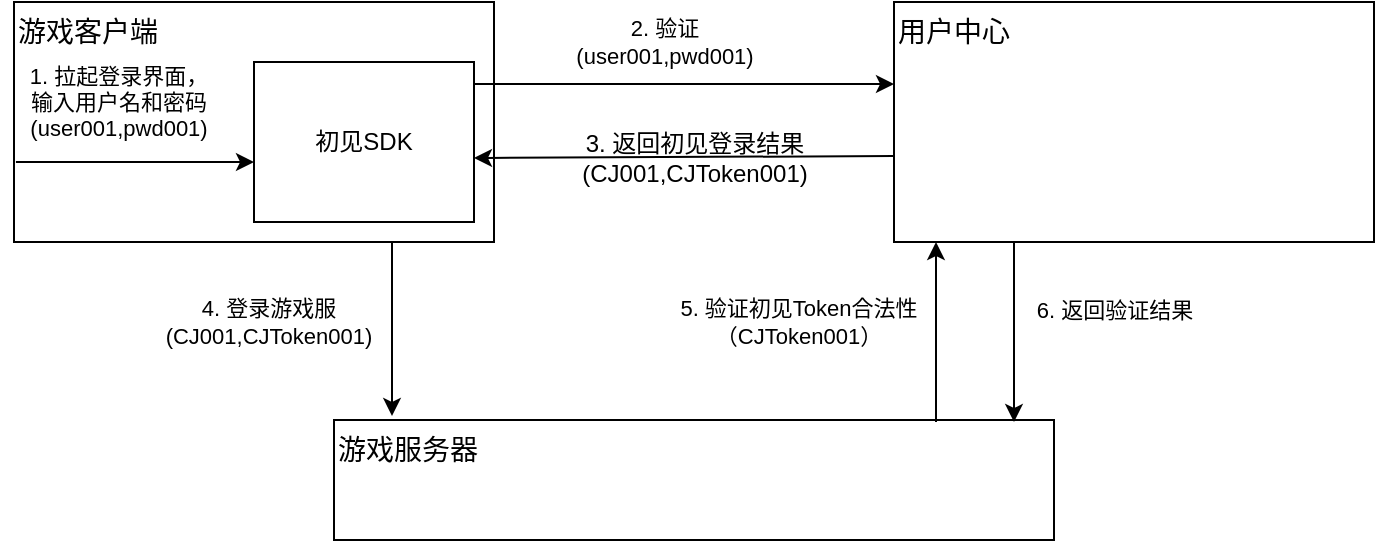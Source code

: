 <mxfile version="13.2.6" type="github">
  <diagram id="dxd3tHD40WdAk8Pdft18" name="Page-1">
    <mxGraphModel dx="1422" dy="761" grid="1" gridSize="10" guides="1" tooltips="1" connect="1" arrows="1" fold="1" page="1" pageScale="1" pageWidth="827" pageHeight="1169" math="0" shadow="0">
      <root>
        <mxCell id="0" />
        <mxCell id="1" parent="0" />
        <mxCell id="ILBT34EYTrfFMH7JFvp2-1" value="&lt;font style=&quot;font-size: 14px&quot;&gt;游戏客户端&lt;/font&gt;" style="rounded=0;whiteSpace=wrap;html=1;align=left;verticalAlign=top;" vertex="1" parent="1">
          <mxGeometry x="40" y="160" width="240" height="120" as="geometry" />
        </mxCell>
        <mxCell id="ILBT34EYTrfFMH7JFvp2-2" value="初见SDK" style="rounded=0;whiteSpace=wrap;html=1;align=center;" vertex="1" parent="1">
          <mxGeometry x="160" y="190" width="110" height="80" as="geometry" />
        </mxCell>
        <mxCell id="ILBT34EYTrfFMH7JFvp2-3" value="&lt;font style=&quot;font-size: 14px&quot;&gt;用户中心&lt;/font&gt;" style="rounded=0;whiteSpace=wrap;html=1;align=left;verticalAlign=top;" vertex="1" parent="1">
          <mxGeometry x="480" y="160" width="240" height="120" as="geometry" />
        </mxCell>
        <mxCell id="ILBT34EYTrfFMH7JFvp2-4" value="&lt;font style=&quot;font-size: 14px&quot;&gt;游戏服务器&lt;/font&gt;" style="rounded=0;whiteSpace=wrap;html=1;align=left;verticalAlign=top;" vertex="1" parent="1">
          <mxGeometry x="200" y="369" width="360" height="60" as="geometry" />
        </mxCell>
        <mxCell id="ILBT34EYTrfFMH7JFvp2-5" value="" style="endArrow=classic;html=1;entryX=0;entryY=0.5;entryDx=0;entryDy=0;exitX=1;exitY=0.138;exitDx=0;exitDy=0;exitPerimeter=0;" edge="1" parent="1" source="ILBT34EYTrfFMH7JFvp2-2">
          <mxGeometry width="50" height="50" relative="1" as="geometry">
            <mxPoint x="280" y="201" as="sourcePoint" />
            <mxPoint x="480" y="201" as="targetPoint" />
          </mxGeometry>
        </mxCell>
        <mxCell id="ILBT34EYTrfFMH7JFvp2-6" value="2. 验证&lt;br&gt;(user001,pwd001)" style="edgeLabel;html=1;align=center;verticalAlign=middle;resizable=0;points=[];labelBackgroundColor=none;" vertex="1" connectable="0" parent="ILBT34EYTrfFMH7JFvp2-5">
          <mxGeometry x="-0.13" y="-3" relative="1" as="geometry">
            <mxPoint x="3" y="-24" as="offset" />
          </mxGeometry>
        </mxCell>
        <mxCell id="ILBT34EYTrfFMH7JFvp2-7" value="" style="endArrow=classic;html=1;exitX=0;exitY=0.5;exitDx=0;exitDy=0;" edge="1" parent="1">
          <mxGeometry width="50" height="50" relative="1" as="geometry">
            <mxPoint x="480" y="237" as="sourcePoint" />
            <mxPoint x="270" y="238" as="targetPoint" />
          </mxGeometry>
        </mxCell>
        <mxCell id="ILBT34EYTrfFMH7JFvp2-8" value="3. 返回初见登录结果&lt;br&gt;(CJ001,CJToken001)" style="text;html=1;align=center;verticalAlign=middle;resizable=0;points=[];autosize=1;" vertex="1" parent="1">
          <mxGeometry x="315" y="223" width="130" height="30" as="geometry" />
        </mxCell>
        <mxCell id="ILBT34EYTrfFMH7JFvp2-10" value="" style="endArrow=classic;html=1;labelBackgroundColor=none;jumpStyle=none;exitX=0.004;exitY=0.667;exitDx=0;exitDy=0;exitPerimeter=0;" edge="1" parent="1" source="ILBT34EYTrfFMH7JFvp2-1">
          <mxGeometry width="50" height="50" relative="1" as="geometry">
            <mxPoint x="70" y="240" as="sourcePoint" />
            <mxPoint x="160" y="240" as="targetPoint" />
          </mxGeometry>
        </mxCell>
        <mxCell id="ILBT34EYTrfFMH7JFvp2-11" value="1. 拉起登录界面，&lt;br&gt;输入用户名和密码&lt;br&gt;(user001,pwd001)" style="edgeLabel;html=1;align=center;verticalAlign=middle;resizable=0;points=[];labelBackgroundColor=none;" vertex="1" connectable="0" parent="ILBT34EYTrfFMH7JFvp2-10">
          <mxGeometry x="-0.233" y="1" relative="1" as="geometry">
            <mxPoint x="5" y="-29" as="offset" />
          </mxGeometry>
        </mxCell>
        <mxCell id="ILBT34EYTrfFMH7JFvp2-13" value="" style="endArrow=classic;html=1;labelBackgroundColor=none;" edge="1" parent="1">
          <mxGeometry width="50" height="50" relative="1" as="geometry">
            <mxPoint x="229" y="280" as="sourcePoint" />
            <mxPoint x="229" y="367" as="targetPoint" />
          </mxGeometry>
        </mxCell>
        <mxCell id="ILBT34EYTrfFMH7JFvp2-14" value="4. 登录游戏服&lt;br&gt;(CJ001,CJToken001)" style="edgeLabel;html=1;align=center;verticalAlign=middle;resizable=0;points=[];labelBackgroundColor=none;" vertex="1" connectable="0" parent="ILBT34EYTrfFMH7JFvp2-13">
          <mxGeometry x="-0.287" y="4" relative="1" as="geometry">
            <mxPoint x="-66" y="9" as="offset" />
          </mxGeometry>
        </mxCell>
        <mxCell id="ILBT34EYTrfFMH7JFvp2-15" value="" style="endArrow=classic;html=1;labelBackgroundColor=none;" edge="1" parent="1">
          <mxGeometry width="50" height="50" relative="1" as="geometry">
            <mxPoint x="501" y="370" as="sourcePoint" />
            <mxPoint x="501" y="280" as="targetPoint" />
          </mxGeometry>
        </mxCell>
        <mxCell id="ILBT34EYTrfFMH7JFvp2-16" value="5. 验证初见Token合法性&lt;br&gt;（CJToken001）" style="edgeLabel;html=1;align=center;verticalAlign=middle;resizable=0;points=[];labelBackgroundColor=none;" vertex="1" connectable="0" parent="ILBT34EYTrfFMH7JFvp2-15">
          <mxGeometry x="0.244" y="1" relative="1" as="geometry">
            <mxPoint x="-68.61" y="5.99" as="offset" />
          </mxGeometry>
        </mxCell>
        <mxCell id="ILBT34EYTrfFMH7JFvp2-17" value="" style="endArrow=classic;html=1;labelBackgroundColor=none;exitX=0.25;exitY=1;exitDx=0;exitDy=0;" edge="1" parent="1" source="ILBT34EYTrfFMH7JFvp2-3">
          <mxGeometry width="50" height="50" relative="1" as="geometry">
            <mxPoint x="620" y="369" as="sourcePoint" />
            <mxPoint x="540" y="370" as="targetPoint" />
          </mxGeometry>
        </mxCell>
        <mxCell id="ILBT34EYTrfFMH7JFvp2-18" value="6. 返回验证结果" style="edgeLabel;html=1;align=center;verticalAlign=middle;resizable=0;points=[];labelBackgroundColor=none;" vertex="1" connectable="0" parent="ILBT34EYTrfFMH7JFvp2-17">
          <mxGeometry x="-0.244" y="5" relative="1" as="geometry">
            <mxPoint x="45" as="offset" />
          </mxGeometry>
        </mxCell>
      </root>
    </mxGraphModel>
  </diagram>
</mxfile>
